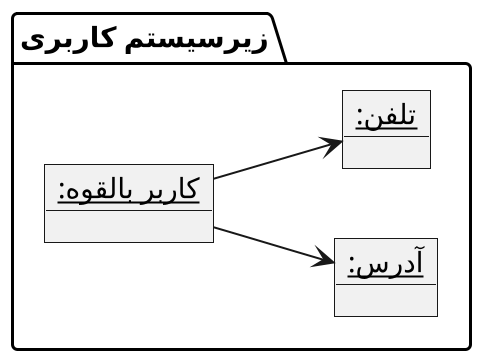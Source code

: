 @startuml signup

scale 2
left to right direction
skinparam DefaultFontName B Nazanin


package "زیرسیستم کاربری" {
    object "__کاربر بالقوه:__" as potential_user
    object "__آدرس:__" as address
    object "__تلفن:__" as phone

    potential_user --> address
    potential_user --> phone
}

@enduml
